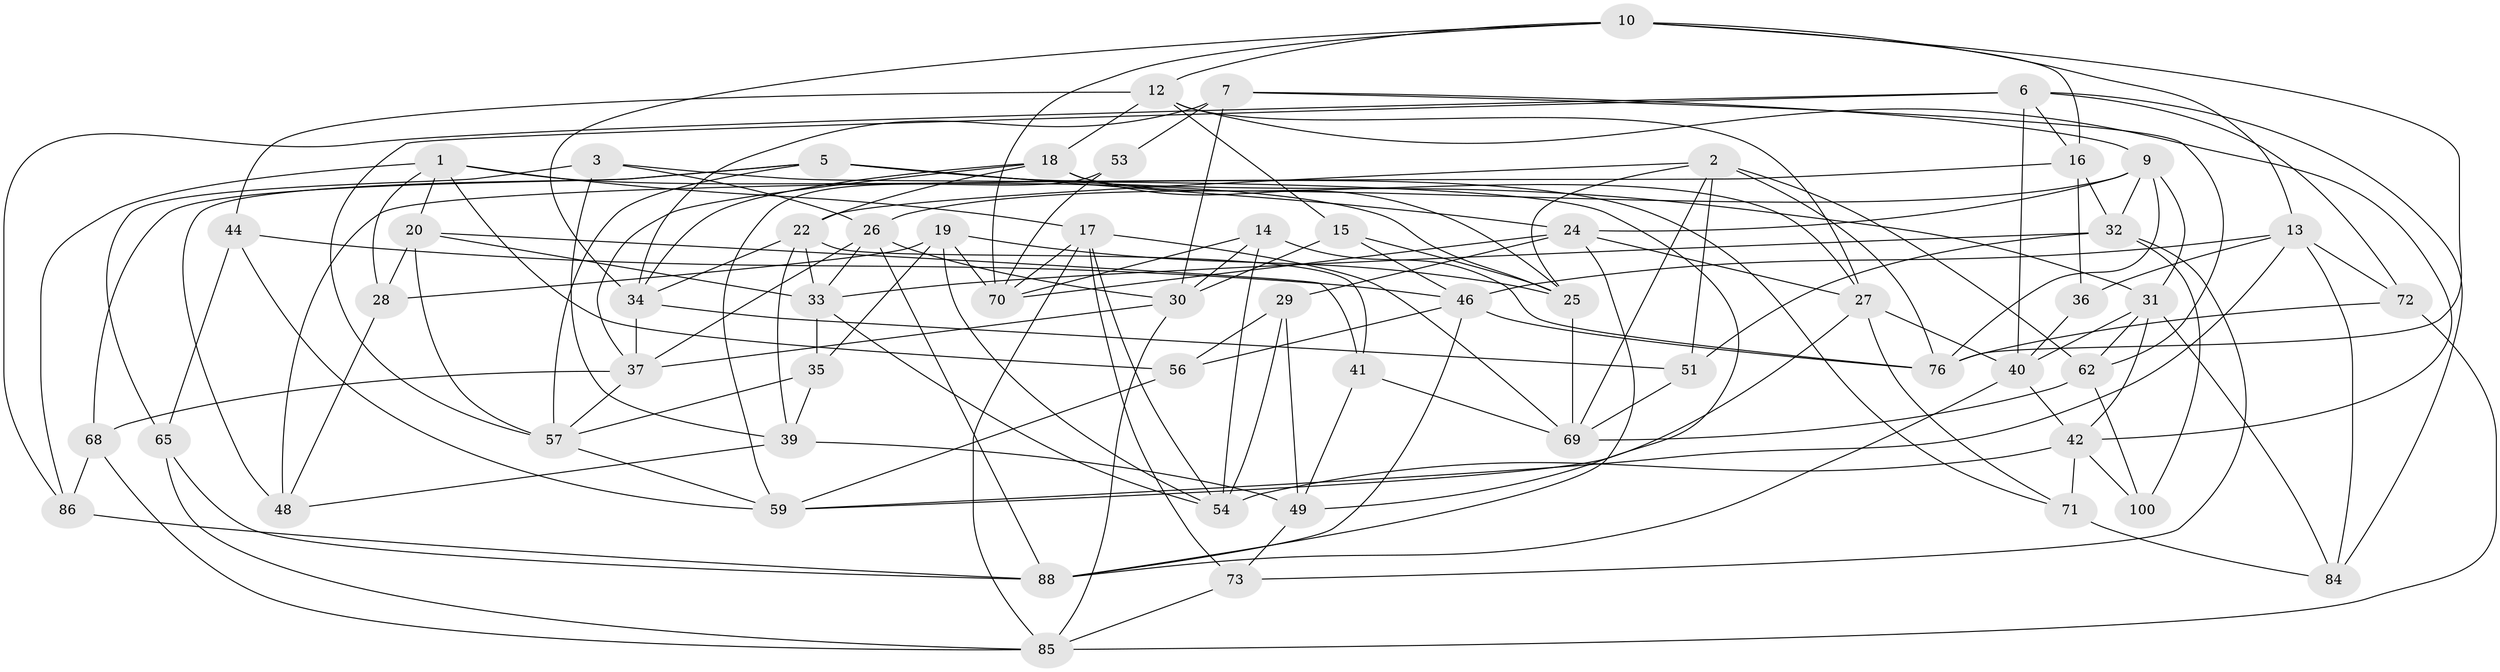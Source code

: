 // original degree distribution, {4: 1.0}
// Generated by graph-tools (version 1.1) at 2025/11/02/21/25 10:11:17]
// undirected, 60 vertices, 154 edges
graph export_dot {
graph [start="1"]
  node [color=gray90,style=filled];
  1 [super="+4"];
  2 [super="+8"];
  3;
  5 [super="+90"];
  6 [super="+11"];
  7 [super="+21"];
  9 [super="+66"];
  10 [super="+63"];
  12 [super="+43"];
  13 [super="+23"];
  14;
  15;
  16 [super="+52"];
  17 [super="+92"];
  18 [super="+97"];
  19 [super="+64"];
  20 [super="+67"];
  22 [super="+89"];
  24 [super="+81"];
  25 [super="+82"];
  26 [super="+99"];
  27 [super="+60"];
  28 [super="+38"];
  29;
  30 [super="+79"];
  31 [super="+77"];
  32 [super="+75"];
  33 [super="+50"];
  34 [super="+45"];
  35;
  36;
  37 [super="+47"];
  39 [super="+93"];
  40 [super="+78"];
  41;
  42 [super="+96"];
  44;
  46 [super="+61"];
  48;
  49 [super="+55"];
  51;
  53;
  54 [super="+80"];
  56;
  57 [super="+58"];
  59 [super="+91"];
  62 [super="+74"];
  65;
  68;
  69 [super="+83"];
  70 [super="+95"];
  71;
  72;
  73;
  76 [super="+94"];
  84;
  85 [super="+87"];
  86;
  88 [super="+98"];
  100;
  1 -- 86;
  1 -- 56;
  1 -- 20;
  1 -- 17;
  1 -- 25;
  1 -- 28;
  2 -- 69;
  2 -- 51;
  2 -- 22;
  2 -- 25;
  2 -- 76;
  2 -- 62;
  3 -- 49;
  3 -- 65;
  3 -- 26;
  3 -- 39;
  5 -- 71;
  5 -- 68;
  5 -- 24;
  5 -- 48;
  5 -- 31;
  5 -- 57;
  6 -- 40;
  6 -- 86;
  6 -- 72;
  6 -- 84;
  6 -- 16;
  6 -- 57;
  7 -- 34;
  7 -- 53 [weight=2];
  7 -- 9;
  7 -- 62;
  7 -- 30;
  9 -- 26;
  9 -- 76;
  9 -- 31;
  9 -- 24;
  9 -- 32;
  10 -- 16;
  10 -- 70;
  10 -- 12;
  10 -- 34;
  10 -- 13;
  10 -- 76;
  12 -- 15;
  12 -- 27;
  12 -- 18;
  12 -- 42;
  12 -- 44;
  13 -- 36;
  13 -- 46;
  13 -- 72;
  13 -- 59;
  13 -- 84;
  14 -- 54;
  14 -- 76;
  14 -- 30;
  14 -- 70;
  15 -- 46;
  15 -- 25;
  15 -- 30;
  16 -- 48;
  16 -- 36 [weight=2];
  16 -- 32;
  17 -- 85;
  17 -- 73;
  17 -- 69;
  17 -- 70;
  17 -- 54;
  18 -- 37;
  18 -- 27;
  18 -- 25;
  18 -- 34;
  18 -- 22;
  19 -- 35;
  19 -- 54;
  19 -- 25;
  19 -- 28 [weight=2];
  19 -- 70;
  20 -- 28 [weight=2];
  20 -- 41;
  20 -- 33;
  20 -- 57;
  22 -- 41;
  22 -- 39;
  22 -- 33;
  22 -- 34;
  24 -- 29;
  24 -- 70;
  24 -- 88;
  24 -- 27;
  25 -- 69;
  26 -- 37;
  26 -- 33;
  26 -- 30;
  26 -- 88;
  27 -- 40;
  27 -- 59;
  27 -- 71;
  28 -- 48;
  29 -- 54;
  29 -- 56;
  29 -- 49;
  30 -- 37;
  30 -- 85;
  31 -- 42;
  31 -- 62;
  31 -- 40;
  31 -- 84;
  32 -- 33;
  32 -- 73;
  32 -- 51;
  32 -- 100;
  33 -- 35;
  33 -- 54;
  34 -- 37;
  34 -- 51;
  35 -- 57;
  35 -- 39;
  36 -- 40;
  37 -- 68;
  37 -- 57;
  39 -- 49 [weight=2];
  39 -- 48;
  40 -- 42;
  40 -- 88;
  41 -- 49;
  41 -- 69;
  42 -- 100;
  42 -- 54;
  42 -- 71;
  44 -- 65;
  44 -- 59;
  44 -- 46;
  46 -- 56;
  46 -- 88;
  46 -- 76;
  49 -- 73;
  51 -- 69;
  53 -- 70;
  53 -- 59;
  56 -- 59;
  57 -- 59;
  62 -- 100 [weight=2];
  62 -- 69;
  65 -- 88;
  65 -- 85;
  68 -- 86;
  68 -- 85;
  71 -- 84;
  72 -- 76;
  72 -- 85;
  73 -- 85;
  86 -- 88;
}
